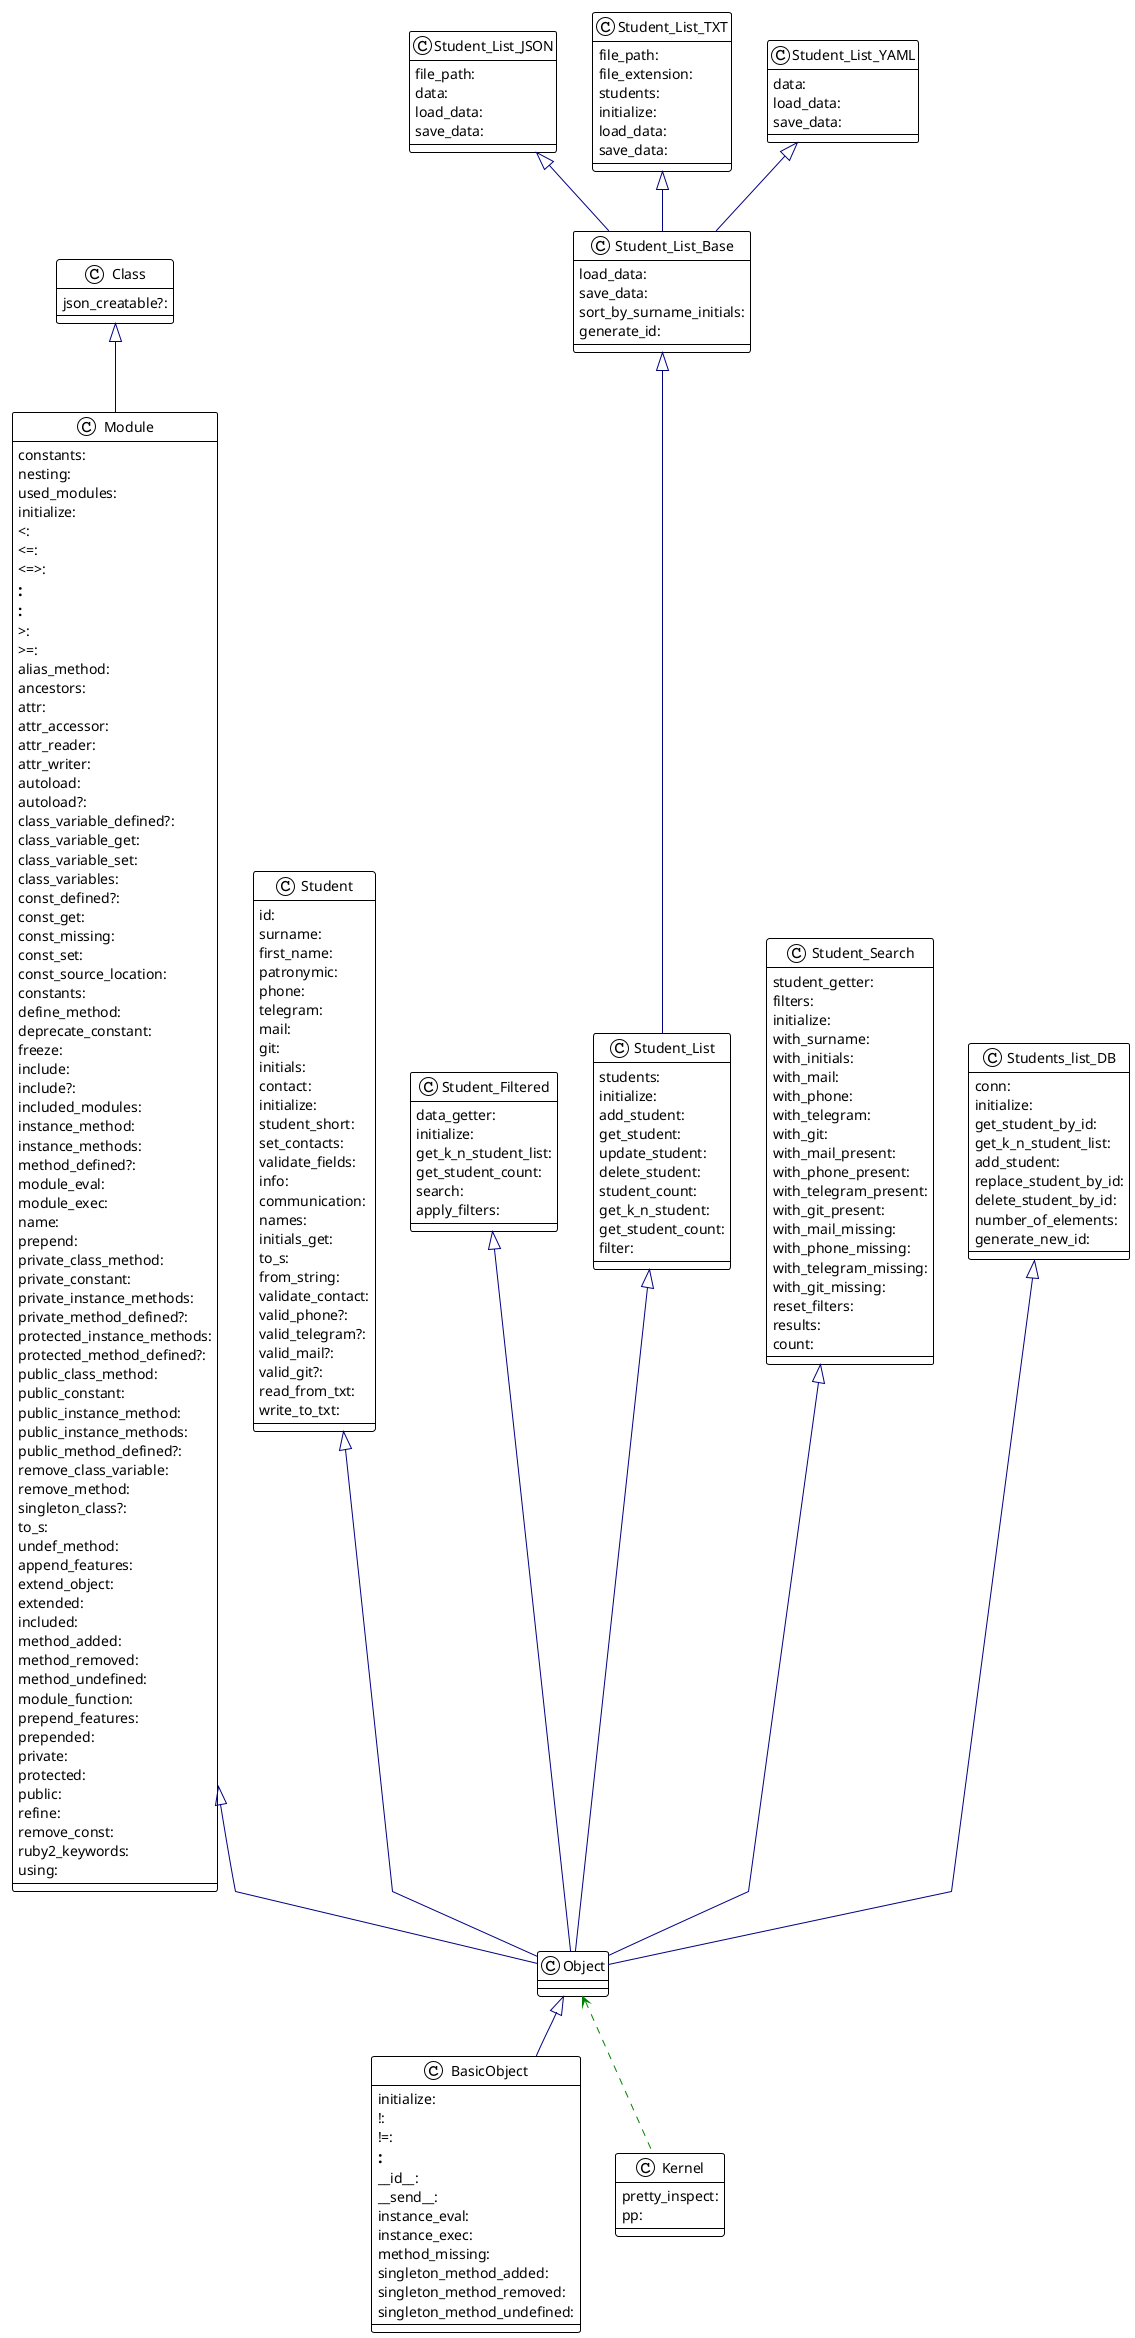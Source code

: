 @startuml

!theme plain
top to bottom direction
skinparam linetype polyline

class BasicObject {
   initialize:
   !:
   !=:
   ==:
   __id__:
   __send__:
   instance_eval:
   instance_exec:
   method_missing:
   singleton_method_added:
   singleton_method_removed:
   singleton_method_undefined:
}
class Class {
   json_creatable?:
}
class Kernel {
   pretty_inspect:
   pp:
}
class Module {
   constants:
   nesting:
   used_modules:
   initialize:
   <:
   <=:
   <=>:
   ==:
   ===:
   >:
   >=:
   alias_method:
   ancestors:
   attr:
   attr_accessor:
   attr_reader:
   attr_writer:
   autoload:
   autoload?:
   class_variable_defined?:
   class_variable_get:
   class_variable_set:
   class_variables:
   const_defined?:
   const_get:
   const_missing:
   const_set:
   const_source_location:
   constants:
   define_method:
   deprecate_constant:
   freeze:
   include:
   include?:
   included_modules:
   instance_method:
   instance_methods:
   method_defined?:
   module_eval:
   module_exec:
   name:
   prepend:
   private_class_method:
   private_constant:
   private_instance_methods:
   private_method_defined?:
   protected_instance_methods:
   protected_method_defined?:
   public_class_method:
   public_constant:
   public_instance_method:
   public_instance_methods:
   public_method_defined?:
   remove_class_variable:
   remove_method:
   singleton_class?:
   to_s:
   undef_method:
   append_features:
   extend_object:
   extended:
   included:
   method_added:
   method_removed:
   method_undefined:
   module_function:
   prepend_features:
   prepended:
   private:
   protected:
   public:
   refine:
   remove_const:
   ruby2_keywords:
   using:
}
class Object
class Student {
   id:
   surname:
   first_name:
   patronymic:
   phone:
   telegram:
   mail:
   git:
   initials:
   contact:
   initialize:
   student_short:
   set_contacts:
   validate_fields:
   info:
   communication:
   names:
   initials_get:
   to_s:
   from_string:
   validate_contact:
   valid_phone?:
   valid_telegram?:
   valid_mail?:
   valid_git?:
   read_from_txt:
   write_to_txt:
}
class Student_Filtered {
   data_getter:
   initialize:
   get_k_n_student_list:
   get_student_count:
   search:
   apply_filters:
}
class Student_List {
   students:
   initialize:
   add_student:
   get_student:
   update_student:
   delete_student:
   student_count:
   get_k_n_student:
   get_student_count:
   filter:
}
class Student_List_Base {
   load_data:
   save_data:
   sort_by_surname_initials:
   generate_id:
}
class Student_List_JSON {
   file_path:
   data:
   load_data:
   save_data:
}
class Student_List_TXT {
   file_path:
   file_extension:
   students:
   initialize:
   load_data:
   save_data:
}
class Student_List_YAML {
   data:
   load_data:
   save_data:
}
class Student_Search {
   student_getter:
   filters:
   initialize:
   with_surname:
   with_initials:
   with_mail:
   with_phone:
   with_telegram:
   with_git:
   with_mail_present:
   with_phone_present:
   with_telegram_present:
   with_git_present:
   with_mail_missing:
   with_phone_missing:
   with_telegram_missing:
   with_git_missing:
   reset_filters:
   results:
   count:
}
class Students_list_DB {
   conn:
   initialize:
   get_student_by_id:
   get_k_n_student_list:
   add_student:
   replace_student_by_id:
   delete_student_by_id:
   number_of_elements:
   generate_new_id:
}

Class              ^-[#000082,plain]-  Module
Module             ^-[#000082,plain]-  Object
Object             ^-[#000082,plain]-  BasicObject
Object             <-[#008200,dashed]-  Kernel
Student            ^-[#000082,plain]-  Object
Student_Filtered   ^-[#000082,plain]-  Object
Student_List       ^-[#000082,plain]-  Object
Student_List_Base  ^-[#000082,plain]-  Student_List
Student_List_JSON  ^-[#000082,plain]-  Student_List_Base
Student_List_TXT   ^-[#000082,plain]-  Student_List_Base
Student_List_YAML  ^-[#000082,plain]-  Student_List_Base
Student_Search     ^-[#000082,plain]-  Object
Students_list_DB   ^-[#000082,plain]-  Object
@enduml

